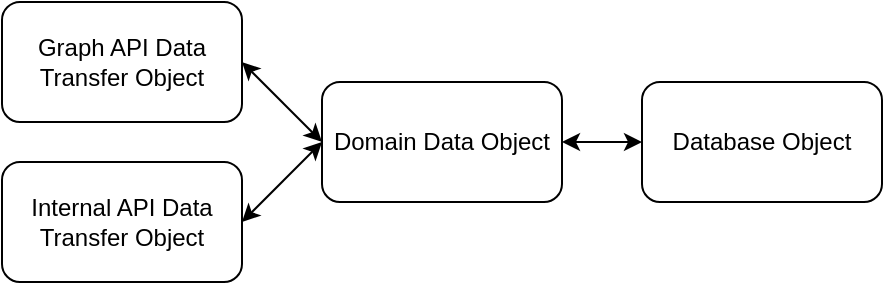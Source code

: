 <mxfile version="26.2.9" pages="2">
  <diagram name="Data Model Layer" id="-hRd-A85rEiOVmZTwOgr">
    <mxGraphModel dx="1373" dy="788" grid="1" gridSize="10" guides="1" tooltips="1" connect="1" arrows="1" fold="1" page="1" pageScale="1" pageWidth="850" pageHeight="1100" math="0" shadow="0">
      <root>
        <mxCell id="0" />
        <mxCell id="1" parent="0" />
        <mxCell id="n0oGimTZdXjb6r2Nh5xl-1" value="Graph API Data Transfer Object" style="rounded=1;whiteSpace=wrap;html=1;" vertex="1" parent="1">
          <mxGeometry x="40" y="320" width="120" height="60" as="geometry" />
        </mxCell>
        <mxCell id="n0oGimTZdXjb6r2Nh5xl-2" value="Internal API Data Transfer Object" style="rounded=1;whiteSpace=wrap;html=1;" vertex="1" parent="1">
          <mxGeometry x="40" y="400" width="120" height="60" as="geometry" />
        </mxCell>
        <mxCell id="n0oGimTZdXjb6r2Nh5xl-3" value="Domain Data Object" style="rounded=1;whiteSpace=wrap;html=1;" vertex="1" parent="1">
          <mxGeometry x="200" y="360" width="120" height="60" as="geometry" />
        </mxCell>
        <mxCell id="n0oGimTZdXjb6r2Nh5xl-4" value="Database Object" style="rounded=1;whiteSpace=wrap;html=1;" vertex="1" parent="1">
          <mxGeometry x="360" y="360" width="120" height="60" as="geometry" />
        </mxCell>
        <mxCell id="n0oGimTZdXjb6r2Nh5xl-5" value="" style="endArrow=classic;startArrow=classic;html=1;rounded=0;exitX=1;exitY=0.5;exitDx=0;exitDy=0;entryX=0;entryY=0.5;entryDx=0;entryDy=0;" edge="1" parent="1" source="n0oGimTZdXjb6r2Nh5xl-1" target="n0oGimTZdXjb6r2Nh5xl-3">
          <mxGeometry width="50" height="50" relative="1" as="geometry">
            <mxPoint x="400" y="430" as="sourcePoint" />
            <mxPoint x="450" y="380" as="targetPoint" />
          </mxGeometry>
        </mxCell>
        <mxCell id="n0oGimTZdXjb6r2Nh5xl-7" value="" style="endArrow=classic;startArrow=classic;html=1;rounded=0;exitX=1;exitY=0.5;exitDx=0;exitDy=0;entryX=0;entryY=0.5;entryDx=0;entryDy=0;" edge="1" parent="1" source="n0oGimTZdXjb6r2Nh5xl-2" target="n0oGimTZdXjb6r2Nh5xl-3">
          <mxGeometry width="50" height="50" relative="1" as="geometry">
            <mxPoint x="180" y="440" as="sourcePoint" />
            <mxPoint x="220" y="480" as="targetPoint" />
          </mxGeometry>
        </mxCell>
        <mxCell id="n0oGimTZdXjb6r2Nh5xl-8" value="" style="endArrow=classic;startArrow=classic;html=1;rounded=0;exitX=1;exitY=0.5;exitDx=0;exitDy=0;entryX=0;entryY=0.5;entryDx=0;entryDy=0;" edge="1" parent="1" source="n0oGimTZdXjb6r2Nh5xl-3" target="n0oGimTZdXjb6r2Nh5xl-4">
          <mxGeometry width="50" height="50" relative="1" as="geometry">
            <mxPoint x="170" y="440" as="sourcePoint" />
            <mxPoint x="210" y="400" as="targetPoint" />
          </mxGeometry>
        </mxCell>
      </root>
    </mxGraphModel>
  </diagram>
  <diagram id="bNNbCl1S9-A1lVhce_oO" name="Page-2">
    <mxGraphModel dx="2223" dy="788" grid="1" gridSize="10" guides="1" tooltips="1" connect="1" arrows="1" fold="1" page="1" pageScale="1" pageWidth="850" pageHeight="1100" math="0" shadow="0">
      <root>
        <mxCell id="0" />
        <mxCell id="1" parent="0" />
        <mxCell id="2mv8DNcVDxfSNtJAJk8f-48" value="" style="rounded=1;whiteSpace=wrap;html=1;" vertex="1" parent="1">
          <mxGeometry x="390" y="200" width="290" height="50" as="geometry" />
        </mxCell>
        <mxCell id="2mv8DNcVDxfSNtJAJk8f-14" value="Original Graph Entity" style="whiteSpace=wrap;html=1;align=center;" vertex="1" parent="1">
          <mxGeometry y="280" width="100" height="40" as="geometry" />
        </mxCell>
        <mxCell id="2mv8DNcVDxfSNtJAJk8f-15" value="Enterprise Frontline FidalgoPool" style="whiteSpace=wrap;html=1;align=center;" vertex="1" parent="1">
          <mxGeometry y="320" width="100" height="120" as="geometry" />
        </mxCell>
        <mxCell id="2mv8DNcVDxfSNtJAJk8f-16" value="New Graph Entity" style="whiteSpace=wrap;html=1;align=center;" vertex="1" parent="1">
          <mxGeometry x="100" y="280" width="100" height="40" as="geometry" />
        </mxCell>
        <mxCell id="2mv8DNcVDxfSNtJAJk8f-17" value="APEX" style="whiteSpace=wrap;html=1;align=center;" vertex="1" parent="1">
          <mxGeometry x="100" y="320" width="100" height="120" as="geometry" />
        </mxCell>
        <mxCell id="2mv8DNcVDxfSNtJAJk8f-18" value="Original Graph Entity" style="whiteSpace=wrap;html=1;align=center;" vertex="1" parent="1">
          <mxGeometry x="280" y="280" width="100" height="40" as="geometry" />
        </mxCell>
        <mxCell id="2mv8DNcVDxfSNtJAJk8f-19" value="Enterprise Frontline FidalgoPool" style="whiteSpace=wrap;html=1;align=center;" vertex="1" parent="1">
          <mxGeometry x="280" y="320" width="100" height="120" as="geometry" />
        </mxCell>
        <mxCell id="2mv8DNcVDxfSNtJAJk8f-20" value="New Graph Entity" style="whiteSpace=wrap;html=1;align=center;" vertex="1" parent="1">
          <mxGeometry x="380" y="280" width="100" height="40" as="geometry" />
        </mxCell>
        <mxCell id="2mv8DNcVDxfSNtJAJk8f-21" value="APEX&lt;div&gt;Enterprise Frontline FidalgoPool&lt;/div&gt;" style="whiteSpace=wrap;html=1;align=center;" vertex="1" parent="1">
          <mxGeometry x="380" y="320" width="100" height="120" as="geometry" />
        </mxCell>
        <mxCell id="2mv8DNcVDxfSNtJAJk8f-22" value="Original Graph Entity" style="whiteSpace=wrap;html=1;align=center;" vertex="1" parent="1">
          <mxGeometry x="560" y="280" width="100" height="40" as="geometry" />
        </mxCell>
        <mxCell id="2mv8DNcVDxfSNtJAJk8f-23" value="Enterprise Frontline FidalgoPool" style="whiteSpace=wrap;html=1;align=center;" vertex="1" parent="1">
          <mxGeometry x="560" y="320" width="100" height="120" as="geometry" />
        </mxCell>
        <mxCell id="2mv8DNcVDxfSNtJAJk8f-24" value="New Graph Entity" style="whiteSpace=wrap;html=1;align=center;" vertex="1" parent="1">
          <mxGeometry x="660" y="280" width="100" height="40" as="geometry" />
        </mxCell>
        <mxCell id="2mv8DNcVDxfSNtJAJk8f-25" value="APEX&lt;div&gt;Enterprise Frontline FidalgoPool&lt;/div&gt;&lt;div&gt;....&lt;/div&gt;" style="whiteSpace=wrap;html=1;align=center;" vertex="1" parent="1">
          <mxGeometry x="660" y="320" width="100" height="120" as="geometry" />
        </mxCell>
        <mxCell id="2mv8DNcVDxfSNtJAJk8f-26" value="" style="shape=flexArrow;endArrow=classic;html=1;rounded=0;" edge="1" parent="1">
          <mxGeometry width="50" height="50" relative="1" as="geometry">
            <mxPoint x="210" y="370" as="sourcePoint" />
            <mxPoint x="270" y="370" as="targetPoint" />
          </mxGeometry>
        </mxCell>
        <mxCell id="2mv8DNcVDxfSNtJAJk8f-27" value="" style="shape=flexArrow;endArrow=classic;html=1;rounded=0;" edge="1" parent="1">
          <mxGeometry width="50" height="50" relative="1" as="geometry">
            <mxPoint x="490" y="370" as="sourcePoint" />
            <mxPoint x="550" y="370" as="targetPoint" />
          </mxGeometry>
        </mxCell>
        <mxCell id="2mv8DNcVDxfSNtJAJk8f-28" value="Stage 1" style="text;strokeColor=none;fillColor=none;align=left;verticalAlign=middle;spacingLeft=4;spacingRight=4;overflow=hidden;points=[[0,0.5],[1,0.5]];portConstraint=eastwest;rotatable=0;whiteSpace=wrap;html=1;" vertex="1" parent="1">
          <mxGeometry x="60" y="480" width="80" height="30" as="geometry" />
        </mxCell>
        <mxCell id="2mv8DNcVDxfSNtJAJk8f-29" value="Stage 3" style="text;strokeColor=none;fillColor=none;align=left;verticalAlign=middle;spacingLeft=4;spacingRight=4;overflow=hidden;points=[[0,0.5],[1,0.5]];portConstraint=eastwest;rotatable=0;whiteSpace=wrap;html=1;" vertex="1" parent="1">
          <mxGeometry x="620" y="480" width="80" height="30" as="geometry" />
        </mxCell>
        <mxCell id="2mv8DNcVDxfSNtJAJk8f-30" value="Stage 2" style="text;strokeColor=none;fillColor=none;align=left;verticalAlign=middle;spacingLeft=4;spacingRight=4;overflow=hidden;points=[[0,0.5],[1,0.5]];portConstraint=eastwest;rotatable=0;whiteSpace=wrap;html=1;" vertex="1" parent="1">
          <mxGeometry x="350" y="480" width="80" height="30" as="geometry" />
        </mxCell>
        <mxCell id="2mv8DNcVDxfSNtJAJk8f-31" value="Original Graph Entity" style="whiteSpace=wrap;html=1;align=center;" vertex="1" parent="1">
          <mxGeometry x="-280" y="280" width="100" height="40" as="geometry" />
        </mxCell>
        <mxCell id="2mv8DNcVDxfSNtJAJk8f-32" value="Enterprise Frontline FidalgoPool" style="whiteSpace=wrap;html=1;align=center;" vertex="1" parent="1">
          <mxGeometry x="-280" y="320" width="100" height="120" as="geometry" />
        </mxCell>
        <mxCell id="2mv8DNcVDxfSNtJAJk8f-33" value="No" style="whiteSpace=wrap;html=1;align=center;" vertex="1" parent="1">
          <mxGeometry x="-180" y="280" width="100" height="40" as="geometry" />
        </mxCell>
        <mxCell id="2mv8DNcVDxfSNtJAJk8f-34" value="No" style="whiteSpace=wrap;html=1;align=center;" vertex="1" parent="1">
          <mxGeometry x="-180" y="320" width="100" height="120" as="geometry" />
        </mxCell>
        <mxCell id="2mv8DNcVDxfSNtJAJk8f-35" value="" style="shape=flexArrow;endArrow=classic;html=1;rounded=0;" edge="1" parent="1">
          <mxGeometry width="50" height="50" relative="1" as="geometry">
            <mxPoint x="-70" y="370" as="sourcePoint" />
            <mxPoint x="-10" y="370" as="targetPoint" />
          </mxGeometry>
        </mxCell>
        <mxCell id="2mv8DNcVDxfSNtJAJk8f-36" value="Now" style="text;strokeColor=none;fillColor=none;align=left;verticalAlign=middle;spacingLeft=4;spacingRight=4;overflow=hidden;points=[[0,0.5],[1,0.5]];portConstraint=eastwest;rotatable=0;whiteSpace=wrap;html=1;" vertex="1" parent="1">
          <mxGeometry x="-220" y="480" width="80" height="30" as="geometry" />
        </mxCell>
        <mxCell id="2mv8DNcVDxfSNtJAJk8f-39" value="Onboard new Type Policy in new Graph Entity" style="text;html=1;align=left;verticalAlign=middle;whiteSpace=wrap;rounded=0;" vertex="1" parent="1">
          <mxGeometry x="410" y="210" width="310" height="30" as="geometry" />
        </mxCell>
        <mxCell id="2mv8DNcVDxfSNtJAJk8f-42" value="" style="shape=flexArrow;endArrow=classic;html=1;rounded=0;" edge="1" parent="1">
          <mxGeometry width="50" height="50" relative="1" as="geometry">
            <mxPoint x="-40" y="210" as="sourcePoint" />
            <mxPoint x="-40" y="320" as="targetPoint" />
          </mxGeometry>
        </mxCell>
        <mxCell id="2mv8DNcVDxfSNtJAJk8f-43" value="" style="group" vertex="1" connectable="0" parent="1">
          <mxGeometry x="-180" y="110" width="320" height="65" as="geometry" />
        </mxCell>
        <mxCell id="2mv8DNcVDxfSNtJAJk8f-40" value="" style="rounded=1;whiteSpace=wrap;html=1;" vertex="1" parent="2mv8DNcVDxfSNtJAJk8f-43">
          <mxGeometry width="290" height="65" as="geometry" />
        </mxCell>
        <mxCell id="2mv8DNcVDxfSNtJAJk8f-37" value="1. Develop backend to support new Graph Entity&lt;div&gt;2. Onboard APEX in new Graph Entity&lt;br&gt;&lt;div&gt;3. Update UX to use new Graph Entity within APEX&lt;/div&gt;&lt;/div&gt;" style="text;html=1;align=left;verticalAlign=middle;whiteSpace=wrap;rounded=0;" vertex="1" parent="2mv8DNcVDxfSNtJAJk8f-43">
          <mxGeometry x="10" y="17.5" width="310" height="30" as="geometry" />
        </mxCell>
        <mxCell id="2mv8DNcVDxfSNtJAJk8f-45" value="" style="group" vertex="1" connectable="0" parent="1">
          <mxGeometry x="150" y="100" width="320" height="70" as="geometry" />
        </mxCell>
        <mxCell id="2mv8DNcVDxfSNtJAJk8f-44" value="" style="rounded=1;whiteSpace=wrap;html=1;" vertex="1" parent="2mv8DNcVDxfSNtJAJk8f-45">
          <mxGeometry width="320" height="70" as="geometry" />
        </mxCell>
        <mxCell id="2mv8DNcVDxfSNtJAJk8f-38" value="1. Develop backend to support Ent/Front/Fidal Policy in new Graph Entity&lt;div&gt;2. Onboard Ent/Front/Fidal&amp;nbsp;in new Graph Entity&lt;br&gt;&lt;div&gt;3. Update UX to replace Original Graph Entity&amp;nbsp;&lt;/div&gt;&lt;/div&gt;" style="text;html=1;align=left;verticalAlign=middle;whiteSpace=wrap;rounded=0;" vertex="1" parent="2mv8DNcVDxfSNtJAJk8f-45">
          <mxGeometry x="10" y="17.5" width="310" height="30" as="geometry" />
        </mxCell>
        <mxCell id="2mv8DNcVDxfSNtJAJk8f-47" style="edgeStyle=orthogonalEdgeStyle;rounded=0;orthogonalLoop=1;jettySize=auto;html=1;exitX=0.5;exitY=1;exitDx=0;exitDy=0;" edge="1" parent="2mv8DNcVDxfSNtJAJk8f-45" source="2mv8DNcVDxfSNtJAJk8f-38" target="2mv8DNcVDxfSNtJAJk8f-38">
          <mxGeometry relative="1" as="geometry" />
        </mxCell>
        <mxCell id="2mv8DNcVDxfSNtJAJk8f-46" value="" style="shape=flexArrow;endArrow=classic;html=1;rounded=0;" edge="1" parent="1">
          <mxGeometry width="50" height="50" relative="1" as="geometry">
            <mxPoint x="240" y="210" as="sourcePoint" />
            <mxPoint x="240" y="320" as="targetPoint" />
          </mxGeometry>
        </mxCell>
        <mxCell id="2mv8DNcVDxfSNtJAJk8f-49" value="" style="shape=flexArrow;endArrow=classic;html=1;rounded=0;" edge="1" parent="1">
          <mxGeometry width="50" height="50" relative="1" as="geometry">
            <mxPoint x="520" y="260" as="sourcePoint" />
            <mxPoint x="520" y="340" as="targetPoint" />
          </mxGeometry>
        </mxCell>
      </root>
    </mxGraphModel>
  </diagram>
</mxfile>

